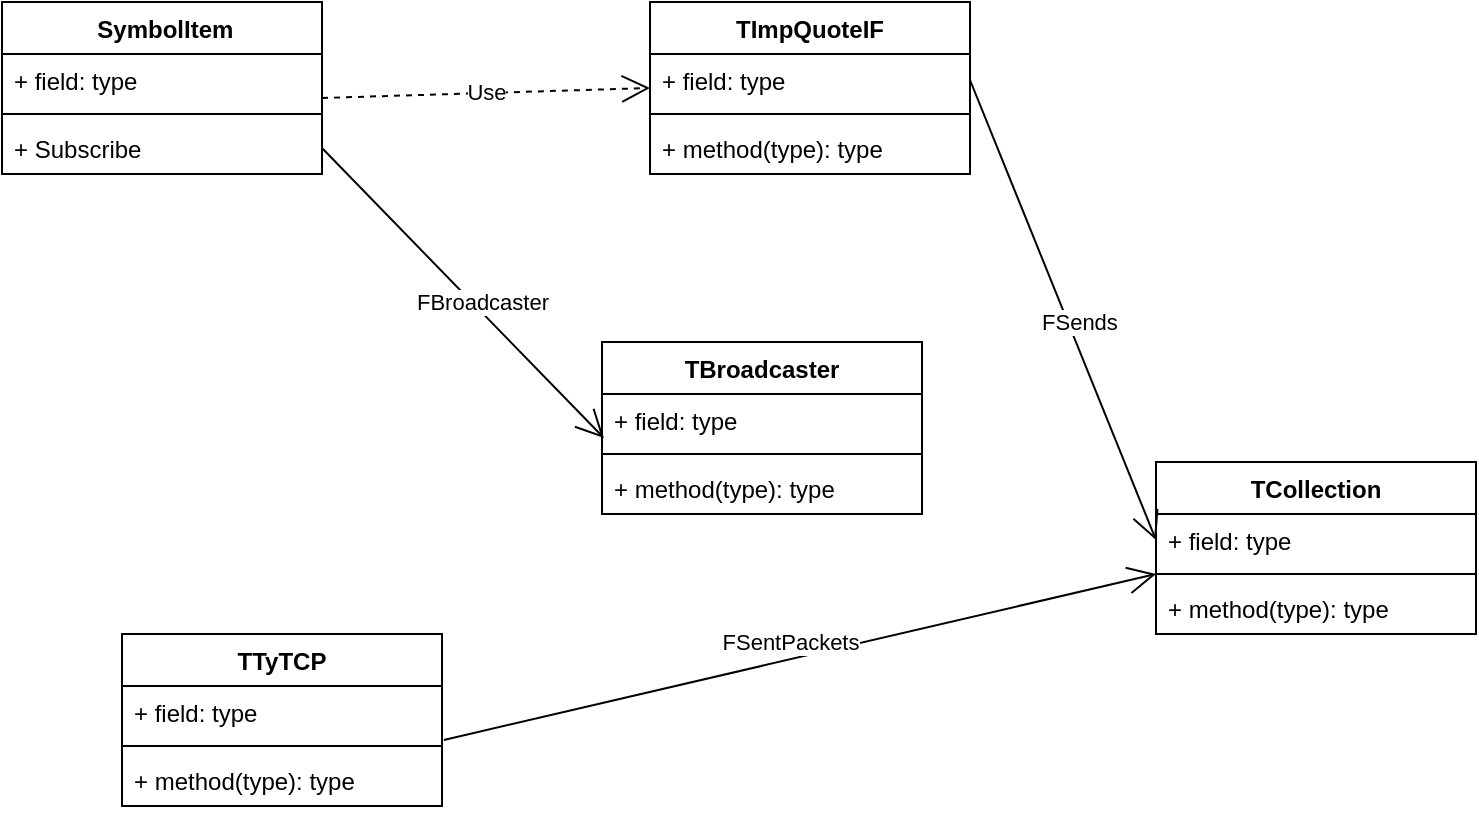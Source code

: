 <mxfile version="20.8.16" type="github">
  <diagram id="C5RBs43oDa-KdzZeNtuy" name="Page-1">
    <mxGraphModel dx="1434" dy="796" grid="1" gridSize="10" guides="1" tooltips="1" connect="1" arrows="1" fold="1" page="1" pageScale="1" pageWidth="827" pageHeight="1169" math="0" shadow="0">
      <root>
        <mxCell id="WIyWlLk6GJQsqaUBKTNV-0" />
        <mxCell id="WIyWlLk6GJQsqaUBKTNV-1" parent="WIyWlLk6GJQsqaUBKTNV-0" />
        <mxCell id="Rah2HShcB5ru0M6OSNLP-0" value=" SymbolItem" style="swimlane;fontStyle=1;align=center;verticalAlign=top;childLayout=stackLayout;horizontal=1;startSize=26;horizontalStack=0;resizeParent=1;resizeParentMax=0;resizeLast=0;collapsible=1;marginBottom=0;" vertex="1" parent="WIyWlLk6GJQsqaUBKTNV-1">
          <mxGeometry x="90" y="60" width="160" height="86" as="geometry">
            <mxRectangle x="90" y="60" width="100" height="30" as="alternateBounds" />
          </mxGeometry>
        </mxCell>
        <mxCell id="Rah2HShcB5ru0M6OSNLP-1" value="+ field: type" style="text;strokeColor=none;fillColor=none;align=left;verticalAlign=top;spacingLeft=4;spacingRight=4;overflow=hidden;rotatable=0;points=[[0,0.5],[1,0.5]];portConstraint=eastwest;" vertex="1" parent="Rah2HShcB5ru0M6OSNLP-0">
          <mxGeometry y="26" width="160" height="26" as="geometry" />
        </mxCell>
        <mxCell id="Rah2HShcB5ru0M6OSNLP-2" value="" style="line;strokeWidth=1;fillColor=none;align=left;verticalAlign=middle;spacingTop=-1;spacingLeft=3;spacingRight=3;rotatable=0;labelPosition=right;points=[];portConstraint=eastwest;strokeColor=inherit;" vertex="1" parent="Rah2HShcB5ru0M6OSNLP-0">
          <mxGeometry y="52" width="160" height="8" as="geometry" />
        </mxCell>
        <mxCell id="Rah2HShcB5ru0M6OSNLP-3" value="+ Subscribe" style="text;strokeColor=none;fillColor=none;align=left;verticalAlign=top;spacingLeft=4;spacingRight=4;overflow=hidden;rotatable=0;points=[[0,0.5],[1,0.5]];portConstraint=eastwest;" vertex="1" parent="Rah2HShcB5ru0M6OSNLP-0">
          <mxGeometry y="60" width="160" height="26" as="geometry" />
        </mxCell>
        <mxCell id="Rah2HShcB5ru0M6OSNLP-4" value="TImpQuoteIF" style="swimlane;fontStyle=1;align=center;verticalAlign=top;childLayout=stackLayout;horizontal=1;startSize=26;horizontalStack=0;resizeParent=1;resizeParentMax=0;resizeLast=0;collapsible=1;marginBottom=0;" vertex="1" parent="WIyWlLk6GJQsqaUBKTNV-1">
          <mxGeometry x="414" y="60" width="160" height="86" as="geometry" />
        </mxCell>
        <mxCell id="Rah2HShcB5ru0M6OSNLP-5" value="+ field: type" style="text;strokeColor=none;fillColor=none;align=left;verticalAlign=top;spacingLeft=4;spacingRight=4;overflow=hidden;rotatable=0;points=[[0,0.5],[1,0.5]];portConstraint=eastwest;" vertex="1" parent="Rah2HShcB5ru0M6OSNLP-4">
          <mxGeometry y="26" width="160" height="26" as="geometry" />
        </mxCell>
        <mxCell id="Rah2HShcB5ru0M6OSNLP-8" value="Use" style="endArrow=open;endSize=12;dashed=1;html=1;rounded=0;exitX=1;exitY=0.846;exitDx=0;exitDy=0;exitPerimeter=0;" edge="1" parent="Rah2HShcB5ru0M6OSNLP-4" source="Rah2HShcB5ru0M6OSNLP-1">
          <mxGeometry width="160" relative="1" as="geometry">
            <mxPoint x="-80" y="43" as="sourcePoint" />
            <mxPoint y="43" as="targetPoint" />
          </mxGeometry>
        </mxCell>
        <mxCell id="Rah2HShcB5ru0M6OSNLP-6" value="" style="line;strokeWidth=1;fillColor=none;align=left;verticalAlign=middle;spacingTop=-1;spacingLeft=3;spacingRight=3;rotatable=0;labelPosition=right;points=[];portConstraint=eastwest;strokeColor=inherit;" vertex="1" parent="Rah2HShcB5ru0M6OSNLP-4">
          <mxGeometry y="52" width="160" height="8" as="geometry" />
        </mxCell>
        <mxCell id="Rah2HShcB5ru0M6OSNLP-7" value="+ method(type): type" style="text;strokeColor=none;fillColor=none;align=left;verticalAlign=top;spacingLeft=4;spacingRight=4;overflow=hidden;rotatable=0;points=[[0,0.5],[1,0.5]];portConstraint=eastwest;" vertex="1" parent="Rah2HShcB5ru0M6OSNLP-4">
          <mxGeometry y="60" width="160" height="26" as="geometry" />
        </mxCell>
        <mxCell id="Rah2HShcB5ru0M6OSNLP-10" value="TBroadcaster" style="swimlane;fontStyle=1;align=center;verticalAlign=top;childLayout=stackLayout;horizontal=1;startSize=26;horizontalStack=0;resizeParent=1;resizeParentMax=0;resizeLast=0;collapsible=1;marginBottom=0;" vertex="1" parent="WIyWlLk6GJQsqaUBKTNV-1">
          <mxGeometry x="390" y="230" width="160" height="86" as="geometry" />
        </mxCell>
        <mxCell id="Rah2HShcB5ru0M6OSNLP-11" value="+ field: type" style="text;strokeColor=none;fillColor=none;align=left;verticalAlign=top;spacingLeft=4;spacingRight=4;overflow=hidden;rotatable=0;points=[[0,0.5],[1,0.5]];portConstraint=eastwest;" vertex="1" parent="Rah2HShcB5ru0M6OSNLP-10">
          <mxGeometry y="26" width="160" height="26" as="geometry" />
        </mxCell>
        <mxCell id="Rah2HShcB5ru0M6OSNLP-12" value="" style="line;strokeWidth=1;fillColor=none;align=left;verticalAlign=middle;spacingTop=-1;spacingLeft=3;spacingRight=3;rotatable=0;labelPosition=right;points=[];portConstraint=eastwest;strokeColor=inherit;" vertex="1" parent="Rah2HShcB5ru0M6OSNLP-10">
          <mxGeometry y="52" width="160" height="8" as="geometry" />
        </mxCell>
        <mxCell id="Rah2HShcB5ru0M6OSNLP-13" value="+ method(type): type" style="text;strokeColor=none;fillColor=none;align=left;verticalAlign=top;spacingLeft=4;spacingRight=4;overflow=hidden;rotatable=0;points=[[0,0.5],[1,0.5]];portConstraint=eastwest;" vertex="1" parent="Rah2HShcB5ru0M6OSNLP-10">
          <mxGeometry y="60" width="160" height="26" as="geometry" />
        </mxCell>
        <mxCell id="Rah2HShcB5ru0M6OSNLP-18" value="" style="endArrow=open;endFill=1;endSize=12;html=1;rounded=0;exitX=1;exitY=0.5;exitDx=0;exitDy=0;entryX=0.006;entryY=0.846;entryDx=0;entryDy=0;entryPerimeter=0;" edge="1" parent="WIyWlLk6GJQsqaUBKTNV-1" source="Rah2HShcB5ru0M6OSNLP-3" target="Rah2HShcB5ru0M6OSNLP-11">
          <mxGeometry width="160" relative="1" as="geometry">
            <mxPoint x="330" y="410" as="sourcePoint" />
            <mxPoint x="490" y="410" as="targetPoint" />
          </mxGeometry>
        </mxCell>
        <mxCell id="Rah2HShcB5ru0M6OSNLP-19" value="FBroadcaster" style="edgeLabel;html=1;align=center;verticalAlign=middle;resizable=0;points=[];" vertex="1" connectable="0" parent="Rah2HShcB5ru0M6OSNLP-18">
          <mxGeometry x="0.455" y="-2" relative="1" as="geometry">
            <mxPoint x="-21" y="-30" as="offset" />
          </mxGeometry>
        </mxCell>
        <mxCell id="Rah2HShcB5ru0M6OSNLP-20" value="TTyTCP" style="swimlane;fontStyle=1;align=center;verticalAlign=top;childLayout=stackLayout;horizontal=1;startSize=26;horizontalStack=0;resizeParent=1;resizeParentMax=0;resizeLast=0;collapsible=1;marginBottom=0;" vertex="1" parent="WIyWlLk6GJQsqaUBKTNV-1">
          <mxGeometry x="150" y="376" width="160" height="86" as="geometry" />
        </mxCell>
        <mxCell id="Rah2HShcB5ru0M6OSNLP-21" value="+ field: type" style="text;strokeColor=none;fillColor=none;align=left;verticalAlign=top;spacingLeft=4;spacingRight=4;overflow=hidden;rotatable=0;points=[[0,0.5],[1,0.5]];portConstraint=eastwest;" vertex="1" parent="Rah2HShcB5ru0M6OSNLP-20">
          <mxGeometry y="26" width="160" height="26" as="geometry" />
        </mxCell>
        <mxCell id="Rah2HShcB5ru0M6OSNLP-22" value="" style="line;strokeWidth=1;fillColor=none;align=left;verticalAlign=middle;spacingTop=-1;spacingLeft=3;spacingRight=3;rotatable=0;labelPosition=right;points=[];portConstraint=eastwest;strokeColor=inherit;" vertex="1" parent="Rah2HShcB5ru0M6OSNLP-20">
          <mxGeometry y="52" width="160" height="8" as="geometry" />
        </mxCell>
        <mxCell id="Rah2HShcB5ru0M6OSNLP-23" value="+ method(type): type" style="text;strokeColor=none;fillColor=none;align=left;verticalAlign=top;spacingLeft=4;spacingRight=4;overflow=hidden;rotatable=0;points=[[0,0.5],[1,0.5]];portConstraint=eastwest;" vertex="1" parent="Rah2HShcB5ru0M6OSNLP-20">
          <mxGeometry y="60" width="160" height="26" as="geometry" />
        </mxCell>
        <mxCell id="Rah2HShcB5ru0M6OSNLP-24" value="TCollection" style="swimlane;fontStyle=1;align=center;verticalAlign=top;childLayout=stackLayout;horizontal=1;startSize=26;horizontalStack=0;resizeParent=1;resizeParentMax=0;resizeLast=0;collapsible=1;marginBottom=0;" vertex="1" parent="WIyWlLk6GJQsqaUBKTNV-1">
          <mxGeometry x="667" y="290" width="160" height="86" as="geometry" />
        </mxCell>
        <mxCell id="Rah2HShcB5ru0M6OSNLP-25" value="+ field: type" style="text;strokeColor=none;fillColor=none;align=left;verticalAlign=top;spacingLeft=4;spacingRight=4;overflow=hidden;rotatable=0;points=[[0,0.5],[1,0.5]];portConstraint=eastwest;" vertex="1" parent="Rah2HShcB5ru0M6OSNLP-24">
          <mxGeometry y="26" width="160" height="26" as="geometry" />
        </mxCell>
        <mxCell id="Rah2HShcB5ru0M6OSNLP-26" value="" style="line;strokeWidth=1;fillColor=none;align=left;verticalAlign=middle;spacingTop=-1;spacingLeft=3;spacingRight=3;rotatable=0;labelPosition=right;points=[];portConstraint=eastwest;strokeColor=inherit;" vertex="1" parent="Rah2HShcB5ru0M6OSNLP-24">
          <mxGeometry y="52" width="160" height="8" as="geometry" />
        </mxCell>
        <mxCell id="Rah2HShcB5ru0M6OSNLP-27" value="+ method(type): type" style="text;strokeColor=none;fillColor=none;align=left;verticalAlign=top;spacingLeft=4;spacingRight=4;overflow=hidden;rotatable=0;points=[[0,0.5],[1,0.5]];portConstraint=eastwest;" vertex="1" parent="Rah2HShcB5ru0M6OSNLP-24">
          <mxGeometry y="60" width="160" height="26" as="geometry" />
        </mxCell>
        <mxCell id="Rah2HShcB5ru0M6OSNLP-29" value="" style="endArrow=open;endFill=1;endSize=12;html=1;rounded=0;exitX=1.006;exitY=1.038;exitDx=0;exitDy=0;exitPerimeter=0;entryX=0;entryY=0.5;entryDx=0;entryDy=0;entryPerimeter=0;" edge="1" parent="WIyWlLk6GJQsqaUBKTNV-1" source="Rah2HShcB5ru0M6OSNLP-21" target="Rah2HShcB5ru0M6OSNLP-26">
          <mxGeometry width="160" relative="1" as="geometry">
            <mxPoint x="330" y="410" as="sourcePoint" />
            <mxPoint x="490" y="410" as="targetPoint" />
          </mxGeometry>
        </mxCell>
        <mxCell id="Rah2HShcB5ru0M6OSNLP-30" value="FSentPackets" style="edgeLabel;html=1;align=center;verticalAlign=middle;resizable=0;points=[];" vertex="1" connectable="0" parent="Rah2HShcB5ru0M6OSNLP-29">
          <mxGeometry x="0.112" relative="1" as="geometry">
            <mxPoint x="-25" y="-3" as="offset" />
          </mxGeometry>
        </mxCell>
        <mxCell id="Rah2HShcB5ru0M6OSNLP-31" value="" style="endArrow=open;endFill=1;endSize=12;html=1;rounded=0;exitX=1;exitY=0.5;exitDx=0;exitDy=0;entryX=0;entryY=0.5;entryDx=0;entryDy=0;" edge="1" parent="WIyWlLk6GJQsqaUBKTNV-1" source="Rah2HShcB5ru0M6OSNLP-5" target="Rah2HShcB5ru0M6OSNLP-25">
          <mxGeometry width="160" relative="1" as="geometry">
            <mxPoint x="330" y="410" as="sourcePoint" />
            <mxPoint x="490" y="410" as="targetPoint" />
          </mxGeometry>
        </mxCell>
        <mxCell id="Rah2HShcB5ru0M6OSNLP-32" value="FSends&amp;nbsp;" style="edgeLabel;html=1;align=center;verticalAlign=middle;resizable=0;points=[];" vertex="1" connectable="0" parent="Rah2HShcB5ru0M6OSNLP-31">
          <mxGeometry x="-0.274" y="1" relative="1" as="geometry">
            <mxPoint x="21" y="38" as="offset" />
          </mxGeometry>
        </mxCell>
      </root>
    </mxGraphModel>
  </diagram>
</mxfile>
